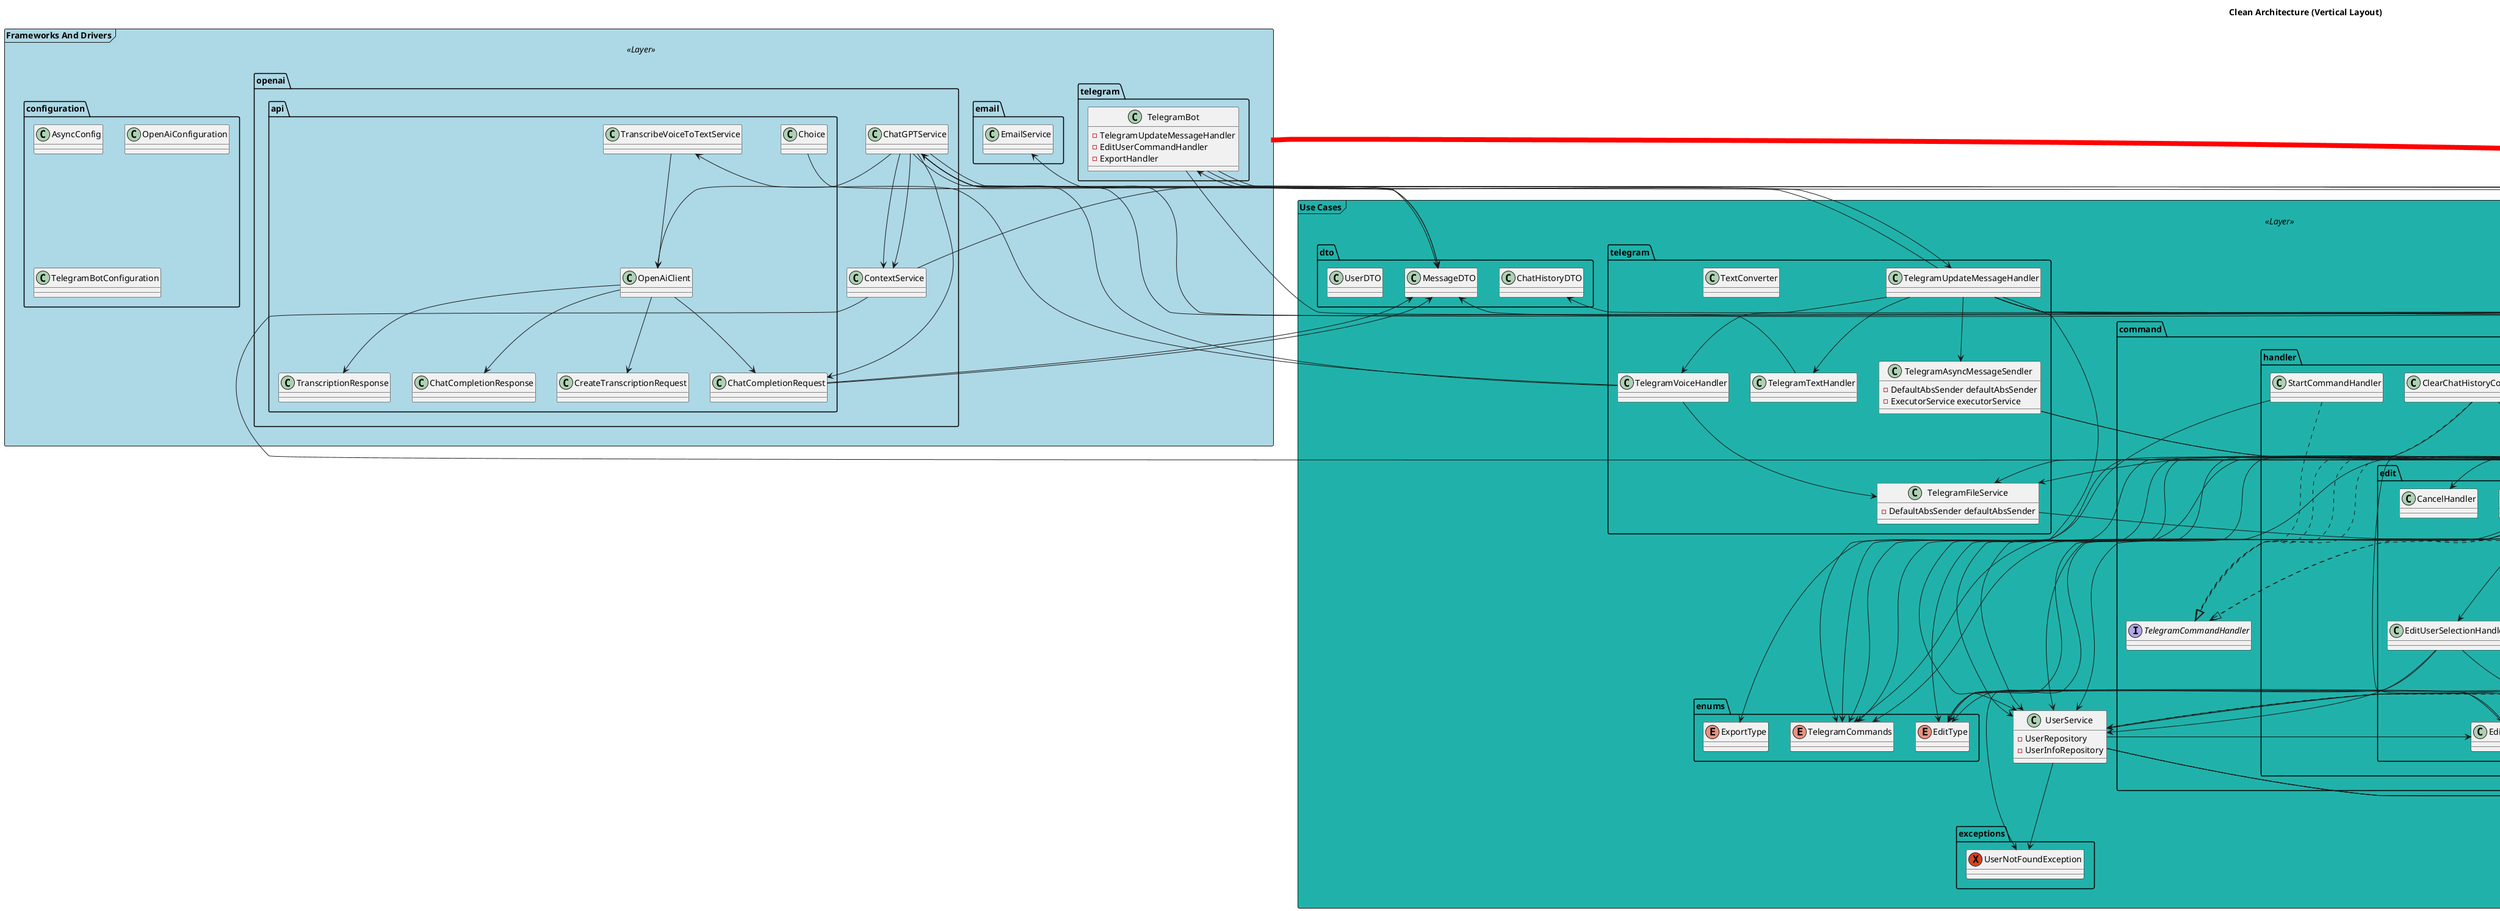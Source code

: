 @startuml architecture

title Clean Architecture (Vertical Layout)

top to bottom direction

frame "Frameworks And Drivers" <<Layer>> #LightBlue{
    package configuration {
        class AsyncConfig
        class OpenAiConfiguration
        class TelegramBotConfiguration
    }

    package openai {
        class ChatGPTService
        class ContextService
        package api {
            class ChatCompletionRequest
            class ChatCompletionResponse
            class Choice
            class CreateTranscriptionRequest
            class OpenAiClient
            class TranscribeVoiceToTextService
            class TranscriptionResponse
        }
    }

    package telegram {
        class TelegramBot {
            - TelegramUpdateMessageHandler
            - EditUserCommandHandler
            - ExportHandler
        }
    }

    package email {
        class EmailService
    }
}

frame "Interface Adapters" <<Layer>> #LightPink{
    class ChatHistoryMapper
    package repositories {
        interface UserRepository
        interface UserInfoRepository
        interface ScheduleRepository
        interface ChatHistoryRepository
    }
}

frame "Use Cases" <<Layer>> #LightSeaGreen{
    package gpt {
        class ChatGptHistoryService
    }
    package command {
        class TelegramCommandDispatcher
        interface TelegramCommandHandler

        package handler {
            class ClearChatHistoryCommandHandler
            class ExportHandler
            class ImportFileHandler
            class NewMemberHandler
            class StartCommandHandler

            package edit {
                class CancelHandler
                class EditUserCommandHandler
                class EditUserContext
                class EditUserHandler
                class EditUserSelectionHandler
                class FieldValueConverter
                class NewValueFromUserHandler
            }
        }
    }
    package dto {
        class ChatHistoryDTO
        class MessageDTO
        class UserDTO
    }
    package enums {
        enum EditType
        enum ExportType
        enum TelegramCommands
    }
    package exceptions {
        exception UserNotFoundException
    }
    package telegram {
        class TelegramFileService {
            - DefaultAbsSender defaultAbsSender
        }
        class TelegramAsyncMessageSendler {
            - DefaultAbsSender defaultAbsSender
            - ExecutorService executorService
        }
        class TelegramTextHandler
        class TelegramUpdateMessageHandler
        class TelegramVoiceHandler
        class TextConverter
    }
    class UserService {
        - UserRepository
        - UserInfoRepository
    }
    class ScheduleService {

    }
}



frame "Entities" <<Layer>> #LightYellow{
    entity User
    entity UserInfo
    entity Schedule
    entity ChatHistory
    entity Message
    enum Role
    enum Position
    annotation AdminOnly
    annotation Displayable
    annotation FieldDisplayName
    annotation Modifiable
}



ChatCompletionRequest --> MessageDTO
ChatGptHistoryService ..> ChatHistoryRepository
ChatGptHistoryService --> ChatHistoryMapper
ChatGptHistoryService --> Message
ChatHistoryMapper --> ChatHistoryDTO
ChatHistoryMapper --> MessageDTO
ChatHistoryMapper --> ChatHistory
ChatHistoryMapper --> Message
ChatCompletionRequest --> MessageDTO
Choice --> MessageDTO
OpenAiClient --> ChatCompletionRequest
OpenAiClient --> ChatCompletionResponse
OpenAiClient --> CreateTranscriptionRequest
OpenAiClient --> TranscriptionResponse
TranscribeVoiceToTextService --> OpenAiClient
ChatGPTService --> OpenAiClient
ChatGPTService --> ChatGptHistoryService
ChatGPTService --> ContextService
ChatGPTService --> User
ChatGPTService --> ChatCompletionRequest
ChatGPTService --> ChatGptHistoryService
ChatGPTService --> ContextService
ChatGPTService --> MessageDTO
ContextService --> ChatGptHistoryService
ContextService --> MessageDTO
TelegramBot --> TelegramUpdateMessageHandler
TelegramBot --> EditUserCommandHandler
TelegramBot --> ExportHandler
ChatHistoryRepository --> ChatHistory
ScheduleRepository --> Schedule
UserInfoRepository --> UserInfo
UserRepository --> User
ScheduleService ..> ScheduleRepository
ScheduleService --> Schedule
UserService ..> UserRepository
UserService ..> UserInfoRepository
UserService --> EditUserContext
UserService --> Role
UserService --> User
UserService --> UserInfo
UserService --> UserNotFoundException
TelegramCommandDispatcher ..> TelegramCommandHandler
ClearChatHistoryCommandHandler ..|> TelegramCommandHandler
ClearChatHistoryCommandHandler --> ChatGptHistoryService
ClearChatHistoryCommandHandler --> TelegramCommands
ExportHandler ..|> TelegramCommandHandler
ExportHandler --> UserService
ExportHandler --> TelegramFileService
ExportHandler --> EmailService
ExportHandler --> ExportType
ExportHandler --> Displayable
ExportHandler --> User
ExportHandler --> UserInfo
ExportHandler --> TelegramCommands
ImportFileHandler ..|> TelegramCommandHandler
ImportFileHandler --> UserService
ImportFileHandler --> TelegramFileService
ImportFileHandler --> User
ImportFileHandler --> UserInfo
ImportFileHandler --> CancelHandler
ImportFileHandler --> EditUserContext
ImportFileHandler --> EditUserHandler
ImportFileHandler --> FieldValueConverter
ImportFileHandler --> EditType
ImportFileHandler --> TelegramCommands
NewMemberHandler --> UserService
NewMemberHandler --> Role
StartCommandHandler ..|> TelegramCommandHandler
StartCommandHandler --> TelegramCommands
EditUserCommandHandler ..|> TelegramCommandHandler
EditUserCommandHandler --> UserService
EditUserCommandHandler --> EditUserSelectionHandler
EditUserCommandHandler --> EditUserHandler
EditUserCommandHandler --> NewValueFromUserHandler
EditUserCommandHandler --> FieldDisplayName
EditUserCommandHandler --> User
EditUserCommandHandler --> UserInfo
EditUserCommandHandler --> EditType
EditUserCommandHandler --> TelegramCommands
EditUserCommandHandler --> UserNotFoundException
EditUserCommandHandler --> TelegramCommands
EditUserCommandHandler --> FieldValueConverter
EditUserContext --> EditType
EditUserHandler --> Displayable
EditUserHandler --> FieldDisplayName
EditUserHandler --> User
EditUserHandler --> UserInfo
EditUserHandler --> UserService
EditUserHandler --> EditType
EditUserHandler --> EditUserContext
EditUserSelectionHandler --> UserService
EditUserSelectionHandler --> User
EditUserSelectionHandler --> EditType
FieldValueConverter --> Position
FieldValueConverter --> Role
NewValueFromUserHandler --> UserService
NewValueFromUserHandler --> FieldDisplayName
NewValueFromUserHandler --> User
NewValueFromUserHandler --> UserInfo
NewValueFromUserHandler --> EditType
NewValueFromUserHandler --> EditUserContext
TelegramAsyncMessageSendler --> DefaultAbsSender
TelegramAsyncMessageSendler --> ExecutorService
TelegramFileService --> DefaultAbsSender
TelegramTextHandler --> ChatGPTService
TelegramUpdateMessageHandler --> TelegramCommandDispatcher
TelegramUpdateMessageHandler --> TelegramAsyncMessageSendler
TelegramUpdateMessageHandler --> TelegramTextHandler
TelegramUpdateMessageHandler --> TelegramVoiceHandler
TelegramUpdateMessageHandler --> NewMemberHandler
TelegramUpdateMessageHandler --> EditUserCommandHandler
TelegramUpdateMessageHandler --> ImportFileHandler
TelegramUpdateMessageHandler --> UserService
TelegramUpdateMessageHandler --> TelegramBot
TelegramUpdateMessageHandler --> EditUserContext
TelegramVoiceHandler --> TelegramFileService
TelegramVoiceHandler --> TranscribeVoiceToTextService
TelegramVoiceHandler --> ChatGPTService



"Frameworks And Drivers"  -[#red,thickness=8]-> "Interface Adapters"
"Interface Adapters" -[#blue,thickness=8]-> "Use Cases"
"Use Cases" -[#green,thickness=8]-> "Entities"

@enduml
